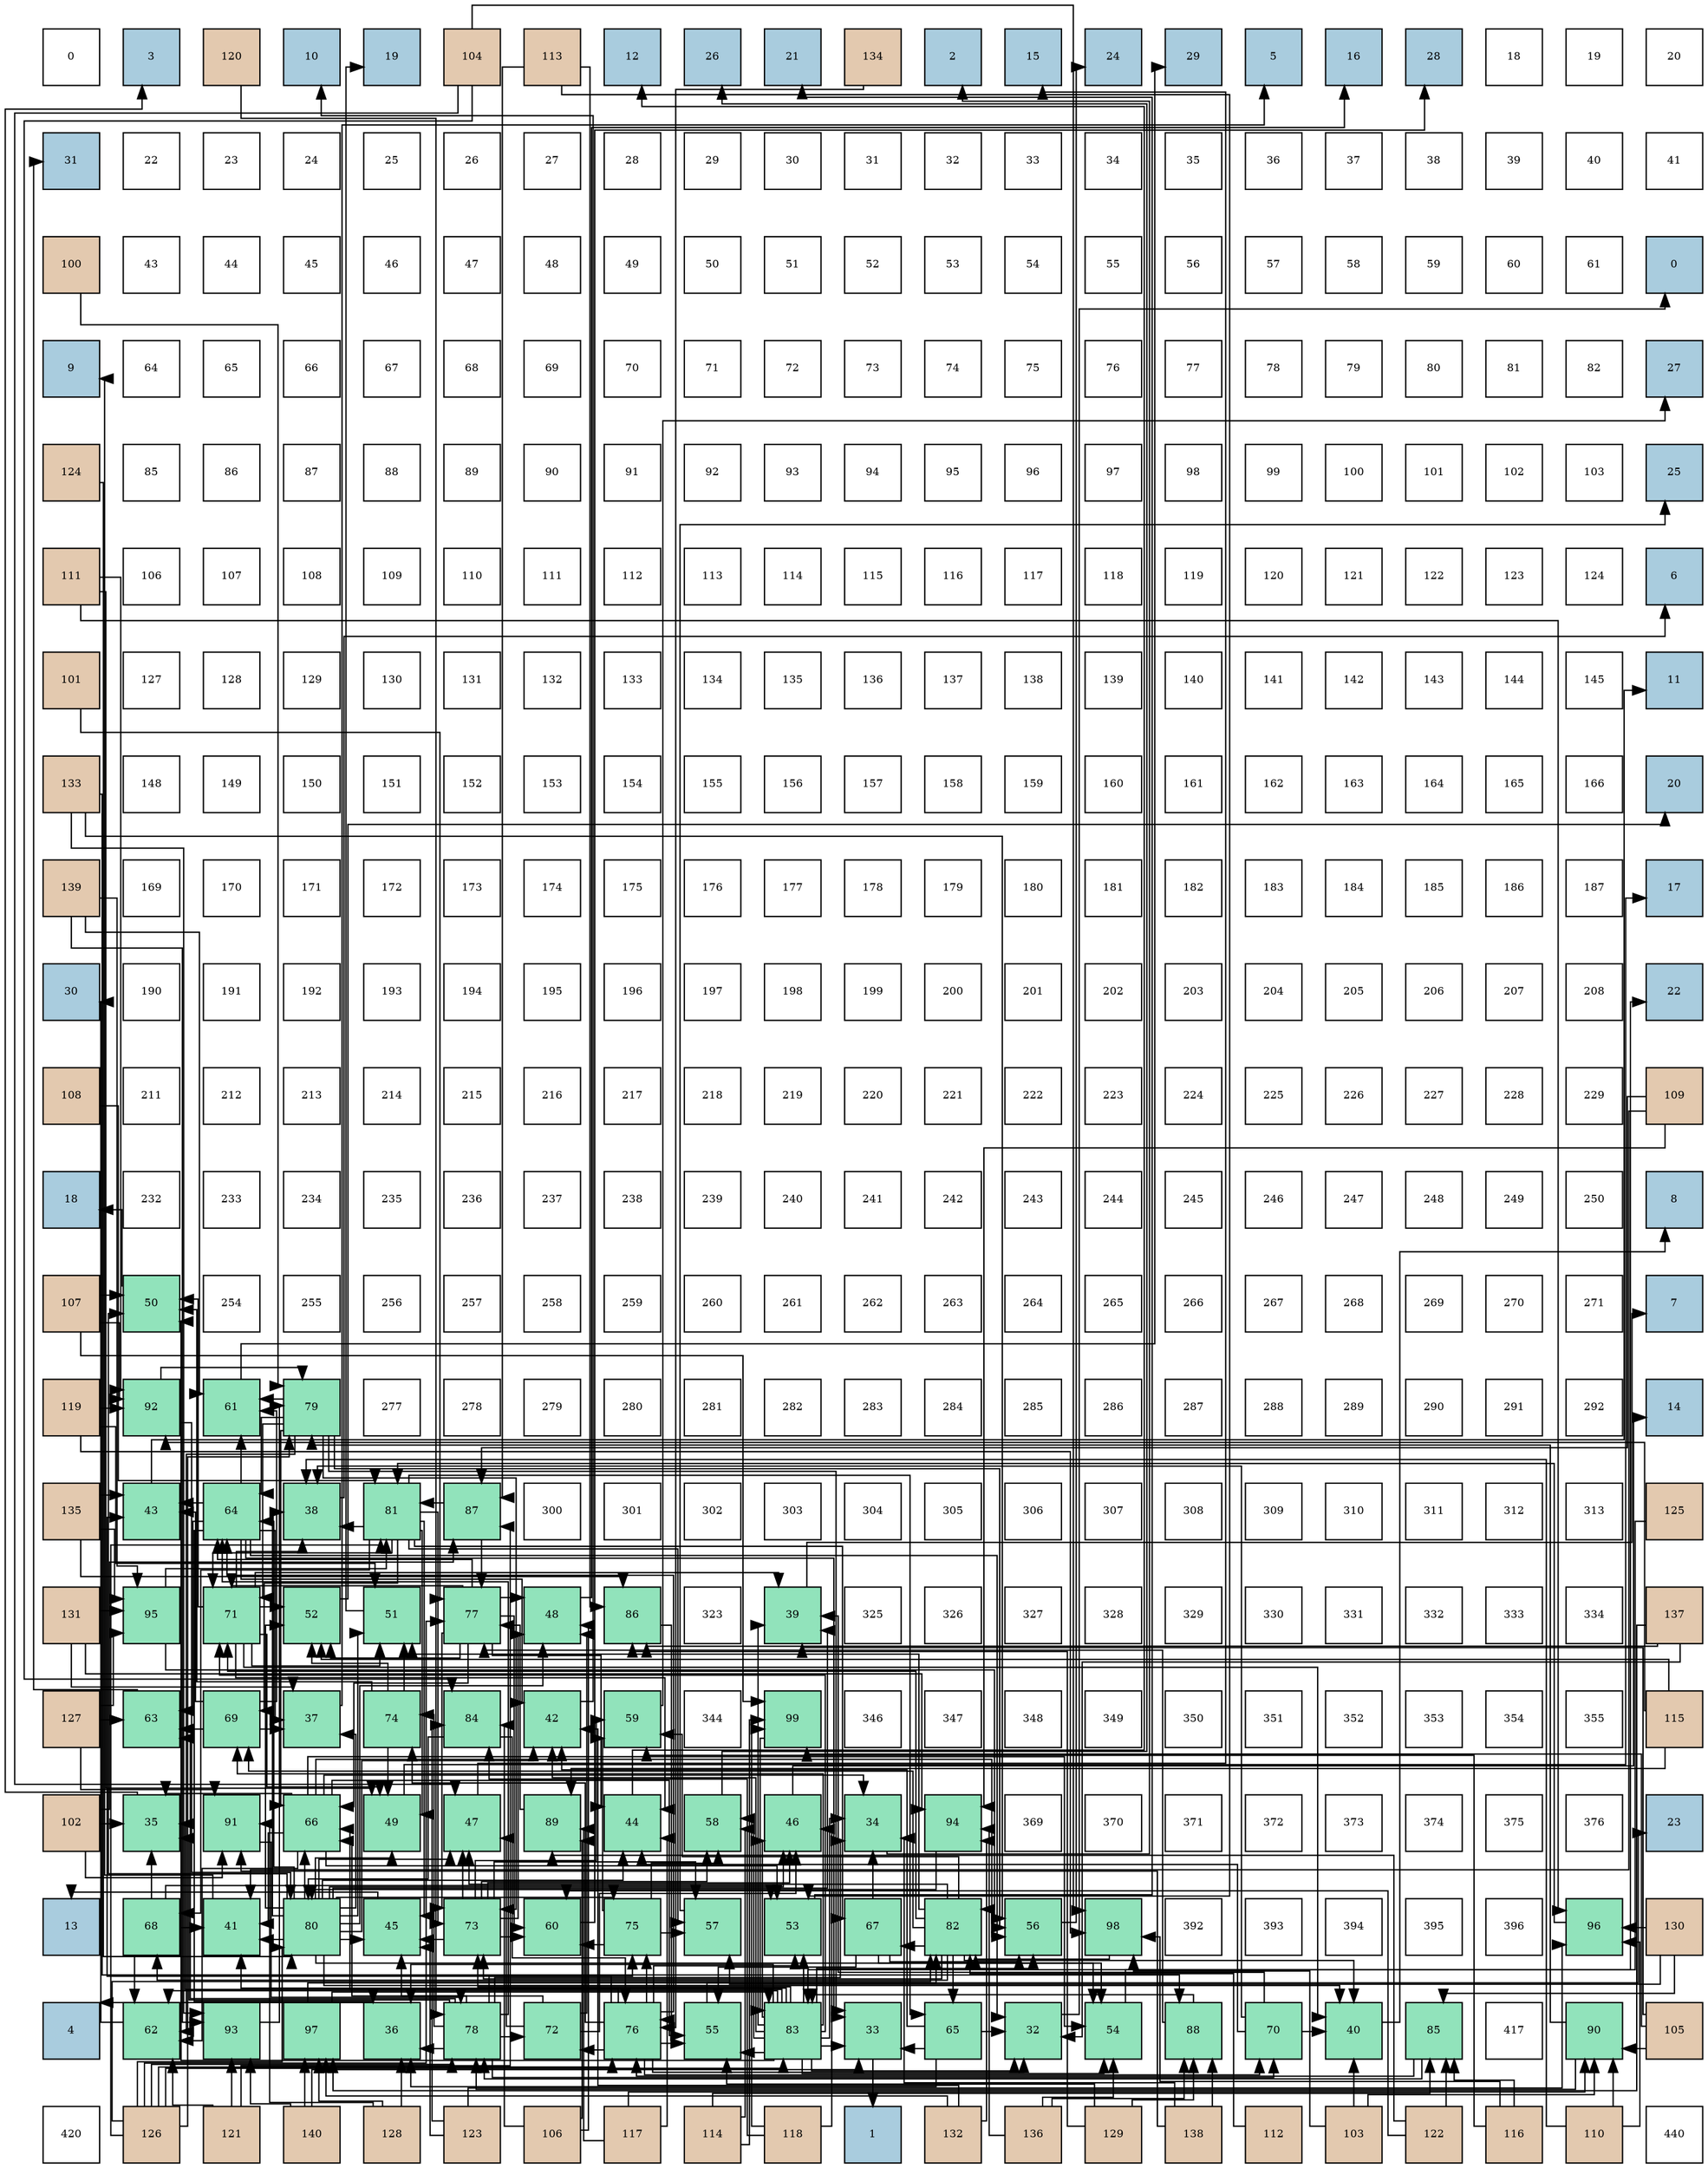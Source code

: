 digraph layout{
 rankdir=TB;
 splines=ortho;
 node [style=filled shape=square fixedsize=true width=0.6];
0[label="0", fontsize=8, fillcolor="#ffffff"];
1[label="3", fontsize=8, fillcolor="#a9ccde"];
2[label="120", fontsize=8, fillcolor="#e3c9af"];
3[label="10", fontsize=8, fillcolor="#a9ccde"];
4[label="19", fontsize=8, fillcolor="#a9ccde"];
5[label="104", fontsize=8, fillcolor="#e3c9af"];
6[label="113", fontsize=8, fillcolor="#e3c9af"];
7[label="12", fontsize=8, fillcolor="#a9ccde"];
8[label="26", fontsize=8, fillcolor="#a9ccde"];
9[label="21", fontsize=8, fillcolor="#a9ccde"];
10[label="134", fontsize=8, fillcolor="#e3c9af"];
11[label="2", fontsize=8, fillcolor="#a9ccde"];
12[label="15", fontsize=8, fillcolor="#a9ccde"];
13[label="24", fontsize=8, fillcolor="#a9ccde"];
14[label="29", fontsize=8, fillcolor="#a9ccde"];
15[label="5", fontsize=8, fillcolor="#a9ccde"];
16[label="16", fontsize=8, fillcolor="#a9ccde"];
17[label="28", fontsize=8, fillcolor="#a9ccde"];
18[label="18", fontsize=8, fillcolor="#ffffff"];
19[label="19", fontsize=8, fillcolor="#ffffff"];
20[label="20", fontsize=8, fillcolor="#ffffff"];
21[label="31", fontsize=8, fillcolor="#a9ccde"];
22[label="22", fontsize=8, fillcolor="#ffffff"];
23[label="23", fontsize=8, fillcolor="#ffffff"];
24[label="24", fontsize=8, fillcolor="#ffffff"];
25[label="25", fontsize=8, fillcolor="#ffffff"];
26[label="26", fontsize=8, fillcolor="#ffffff"];
27[label="27", fontsize=8, fillcolor="#ffffff"];
28[label="28", fontsize=8, fillcolor="#ffffff"];
29[label="29", fontsize=8, fillcolor="#ffffff"];
30[label="30", fontsize=8, fillcolor="#ffffff"];
31[label="31", fontsize=8, fillcolor="#ffffff"];
32[label="32", fontsize=8, fillcolor="#ffffff"];
33[label="33", fontsize=8, fillcolor="#ffffff"];
34[label="34", fontsize=8, fillcolor="#ffffff"];
35[label="35", fontsize=8, fillcolor="#ffffff"];
36[label="36", fontsize=8, fillcolor="#ffffff"];
37[label="37", fontsize=8, fillcolor="#ffffff"];
38[label="38", fontsize=8, fillcolor="#ffffff"];
39[label="39", fontsize=8, fillcolor="#ffffff"];
40[label="40", fontsize=8, fillcolor="#ffffff"];
41[label="41", fontsize=8, fillcolor="#ffffff"];
42[label="100", fontsize=8, fillcolor="#e3c9af"];
43[label="43", fontsize=8, fillcolor="#ffffff"];
44[label="44", fontsize=8, fillcolor="#ffffff"];
45[label="45", fontsize=8, fillcolor="#ffffff"];
46[label="46", fontsize=8, fillcolor="#ffffff"];
47[label="47", fontsize=8, fillcolor="#ffffff"];
48[label="48", fontsize=8, fillcolor="#ffffff"];
49[label="49", fontsize=8, fillcolor="#ffffff"];
50[label="50", fontsize=8, fillcolor="#ffffff"];
51[label="51", fontsize=8, fillcolor="#ffffff"];
52[label="52", fontsize=8, fillcolor="#ffffff"];
53[label="53", fontsize=8, fillcolor="#ffffff"];
54[label="54", fontsize=8, fillcolor="#ffffff"];
55[label="55", fontsize=8, fillcolor="#ffffff"];
56[label="56", fontsize=8, fillcolor="#ffffff"];
57[label="57", fontsize=8, fillcolor="#ffffff"];
58[label="58", fontsize=8, fillcolor="#ffffff"];
59[label="59", fontsize=8, fillcolor="#ffffff"];
60[label="60", fontsize=8, fillcolor="#ffffff"];
61[label="61", fontsize=8, fillcolor="#ffffff"];
62[label="0", fontsize=8, fillcolor="#a9ccde"];
63[label="9", fontsize=8, fillcolor="#a9ccde"];
64[label="64", fontsize=8, fillcolor="#ffffff"];
65[label="65", fontsize=8, fillcolor="#ffffff"];
66[label="66", fontsize=8, fillcolor="#ffffff"];
67[label="67", fontsize=8, fillcolor="#ffffff"];
68[label="68", fontsize=8, fillcolor="#ffffff"];
69[label="69", fontsize=8, fillcolor="#ffffff"];
70[label="70", fontsize=8, fillcolor="#ffffff"];
71[label="71", fontsize=8, fillcolor="#ffffff"];
72[label="72", fontsize=8, fillcolor="#ffffff"];
73[label="73", fontsize=8, fillcolor="#ffffff"];
74[label="74", fontsize=8, fillcolor="#ffffff"];
75[label="75", fontsize=8, fillcolor="#ffffff"];
76[label="76", fontsize=8, fillcolor="#ffffff"];
77[label="77", fontsize=8, fillcolor="#ffffff"];
78[label="78", fontsize=8, fillcolor="#ffffff"];
79[label="79", fontsize=8, fillcolor="#ffffff"];
80[label="80", fontsize=8, fillcolor="#ffffff"];
81[label="81", fontsize=8, fillcolor="#ffffff"];
82[label="82", fontsize=8, fillcolor="#ffffff"];
83[label="27", fontsize=8, fillcolor="#a9ccde"];
84[label="124", fontsize=8, fillcolor="#e3c9af"];
85[label="85", fontsize=8, fillcolor="#ffffff"];
86[label="86", fontsize=8, fillcolor="#ffffff"];
87[label="87", fontsize=8, fillcolor="#ffffff"];
88[label="88", fontsize=8, fillcolor="#ffffff"];
89[label="89", fontsize=8, fillcolor="#ffffff"];
90[label="90", fontsize=8, fillcolor="#ffffff"];
91[label="91", fontsize=8, fillcolor="#ffffff"];
92[label="92", fontsize=8, fillcolor="#ffffff"];
93[label="93", fontsize=8, fillcolor="#ffffff"];
94[label="94", fontsize=8, fillcolor="#ffffff"];
95[label="95", fontsize=8, fillcolor="#ffffff"];
96[label="96", fontsize=8, fillcolor="#ffffff"];
97[label="97", fontsize=8, fillcolor="#ffffff"];
98[label="98", fontsize=8, fillcolor="#ffffff"];
99[label="99", fontsize=8, fillcolor="#ffffff"];
100[label="100", fontsize=8, fillcolor="#ffffff"];
101[label="101", fontsize=8, fillcolor="#ffffff"];
102[label="102", fontsize=8, fillcolor="#ffffff"];
103[label="103", fontsize=8, fillcolor="#ffffff"];
104[label="25", fontsize=8, fillcolor="#a9ccde"];
105[label="111", fontsize=8, fillcolor="#e3c9af"];
106[label="106", fontsize=8, fillcolor="#ffffff"];
107[label="107", fontsize=8, fillcolor="#ffffff"];
108[label="108", fontsize=8, fillcolor="#ffffff"];
109[label="109", fontsize=8, fillcolor="#ffffff"];
110[label="110", fontsize=8, fillcolor="#ffffff"];
111[label="111", fontsize=8, fillcolor="#ffffff"];
112[label="112", fontsize=8, fillcolor="#ffffff"];
113[label="113", fontsize=8, fillcolor="#ffffff"];
114[label="114", fontsize=8, fillcolor="#ffffff"];
115[label="115", fontsize=8, fillcolor="#ffffff"];
116[label="116", fontsize=8, fillcolor="#ffffff"];
117[label="117", fontsize=8, fillcolor="#ffffff"];
118[label="118", fontsize=8, fillcolor="#ffffff"];
119[label="119", fontsize=8, fillcolor="#ffffff"];
120[label="120", fontsize=8, fillcolor="#ffffff"];
121[label="121", fontsize=8, fillcolor="#ffffff"];
122[label="122", fontsize=8, fillcolor="#ffffff"];
123[label="123", fontsize=8, fillcolor="#ffffff"];
124[label="124", fontsize=8, fillcolor="#ffffff"];
125[label="6", fontsize=8, fillcolor="#a9ccde"];
126[label="101", fontsize=8, fillcolor="#e3c9af"];
127[label="127", fontsize=8, fillcolor="#ffffff"];
128[label="128", fontsize=8, fillcolor="#ffffff"];
129[label="129", fontsize=8, fillcolor="#ffffff"];
130[label="130", fontsize=8, fillcolor="#ffffff"];
131[label="131", fontsize=8, fillcolor="#ffffff"];
132[label="132", fontsize=8, fillcolor="#ffffff"];
133[label="133", fontsize=8, fillcolor="#ffffff"];
134[label="134", fontsize=8, fillcolor="#ffffff"];
135[label="135", fontsize=8, fillcolor="#ffffff"];
136[label="136", fontsize=8, fillcolor="#ffffff"];
137[label="137", fontsize=8, fillcolor="#ffffff"];
138[label="138", fontsize=8, fillcolor="#ffffff"];
139[label="139", fontsize=8, fillcolor="#ffffff"];
140[label="140", fontsize=8, fillcolor="#ffffff"];
141[label="141", fontsize=8, fillcolor="#ffffff"];
142[label="142", fontsize=8, fillcolor="#ffffff"];
143[label="143", fontsize=8, fillcolor="#ffffff"];
144[label="144", fontsize=8, fillcolor="#ffffff"];
145[label="145", fontsize=8, fillcolor="#ffffff"];
146[label="11", fontsize=8, fillcolor="#a9ccde"];
147[label="133", fontsize=8, fillcolor="#e3c9af"];
148[label="148", fontsize=8, fillcolor="#ffffff"];
149[label="149", fontsize=8, fillcolor="#ffffff"];
150[label="150", fontsize=8, fillcolor="#ffffff"];
151[label="151", fontsize=8, fillcolor="#ffffff"];
152[label="152", fontsize=8, fillcolor="#ffffff"];
153[label="153", fontsize=8, fillcolor="#ffffff"];
154[label="154", fontsize=8, fillcolor="#ffffff"];
155[label="155", fontsize=8, fillcolor="#ffffff"];
156[label="156", fontsize=8, fillcolor="#ffffff"];
157[label="157", fontsize=8, fillcolor="#ffffff"];
158[label="158", fontsize=8, fillcolor="#ffffff"];
159[label="159", fontsize=8, fillcolor="#ffffff"];
160[label="160", fontsize=8, fillcolor="#ffffff"];
161[label="161", fontsize=8, fillcolor="#ffffff"];
162[label="162", fontsize=8, fillcolor="#ffffff"];
163[label="163", fontsize=8, fillcolor="#ffffff"];
164[label="164", fontsize=8, fillcolor="#ffffff"];
165[label="165", fontsize=8, fillcolor="#ffffff"];
166[label="166", fontsize=8, fillcolor="#ffffff"];
167[label="20", fontsize=8, fillcolor="#a9ccde"];
168[label="139", fontsize=8, fillcolor="#e3c9af"];
169[label="169", fontsize=8, fillcolor="#ffffff"];
170[label="170", fontsize=8, fillcolor="#ffffff"];
171[label="171", fontsize=8, fillcolor="#ffffff"];
172[label="172", fontsize=8, fillcolor="#ffffff"];
173[label="173", fontsize=8, fillcolor="#ffffff"];
174[label="174", fontsize=8, fillcolor="#ffffff"];
175[label="175", fontsize=8, fillcolor="#ffffff"];
176[label="176", fontsize=8, fillcolor="#ffffff"];
177[label="177", fontsize=8, fillcolor="#ffffff"];
178[label="178", fontsize=8, fillcolor="#ffffff"];
179[label="179", fontsize=8, fillcolor="#ffffff"];
180[label="180", fontsize=8, fillcolor="#ffffff"];
181[label="181", fontsize=8, fillcolor="#ffffff"];
182[label="182", fontsize=8, fillcolor="#ffffff"];
183[label="183", fontsize=8, fillcolor="#ffffff"];
184[label="184", fontsize=8, fillcolor="#ffffff"];
185[label="185", fontsize=8, fillcolor="#ffffff"];
186[label="186", fontsize=8, fillcolor="#ffffff"];
187[label="187", fontsize=8, fillcolor="#ffffff"];
188[label="17", fontsize=8, fillcolor="#a9ccde"];
189[label="30", fontsize=8, fillcolor="#a9ccde"];
190[label="190", fontsize=8, fillcolor="#ffffff"];
191[label="191", fontsize=8, fillcolor="#ffffff"];
192[label="192", fontsize=8, fillcolor="#ffffff"];
193[label="193", fontsize=8, fillcolor="#ffffff"];
194[label="194", fontsize=8, fillcolor="#ffffff"];
195[label="195", fontsize=8, fillcolor="#ffffff"];
196[label="196", fontsize=8, fillcolor="#ffffff"];
197[label="197", fontsize=8, fillcolor="#ffffff"];
198[label="198", fontsize=8, fillcolor="#ffffff"];
199[label="199", fontsize=8, fillcolor="#ffffff"];
200[label="200", fontsize=8, fillcolor="#ffffff"];
201[label="201", fontsize=8, fillcolor="#ffffff"];
202[label="202", fontsize=8, fillcolor="#ffffff"];
203[label="203", fontsize=8, fillcolor="#ffffff"];
204[label="204", fontsize=8, fillcolor="#ffffff"];
205[label="205", fontsize=8, fillcolor="#ffffff"];
206[label="206", fontsize=8, fillcolor="#ffffff"];
207[label="207", fontsize=8, fillcolor="#ffffff"];
208[label="208", fontsize=8, fillcolor="#ffffff"];
209[label="22", fontsize=8, fillcolor="#a9ccde"];
210[label="108", fontsize=8, fillcolor="#e3c9af"];
211[label="211", fontsize=8, fillcolor="#ffffff"];
212[label="212", fontsize=8, fillcolor="#ffffff"];
213[label="213", fontsize=8, fillcolor="#ffffff"];
214[label="214", fontsize=8, fillcolor="#ffffff"];
215[label="215", fontsize=8, fillcolor="#ffffff"];
216[label="216", fontsize=8, fillcolor="#ffffff"];
217[label="217", fontsize=8, fillcolor="#ffffff"];
218[label="218", fontsize=8, fillcolor="#ffffff"];
219[label="219", fontsize=8, fillcolor="#ffffff"];
220[label="220", fontsize=8, fillcolor="#ffffff"];
221[label="221", fontsize=8, fillcolor="#ffffff"];
222[label="222", fontsize=8, fillcolor="#ffffff"];
223[label="223", fontsize=8, fillcolor="#ffffff"];
224[label="224", fontsize=8, fillcolor="#ffffff"];
225[label="225", fontsize=8, fillcolor="#ffffff"];
226[label="226", fontsize=8, fillcolor="#ffffff"];
227[label="227", fontsize=8, fillcolor="#ffffff"];
228[label="228", fontsize=8, fillcolor="#ffffff"];
229[label="229", fontsize=8, fillcolor="#ffffff"];
230[label="109", fontsize=8, fillcolor="#e3c9af"];
231[label="18", fontsize=8, fillcolor="#a9ccde"];
232[label="232", fontsize=8, fillcolor="#ffffff"];
233[label="233", fontsize=8, fillcolor="#ffffff"];
234[label="234", fontsize=8, fillcolor="#ffffff"];
235[label="235", fontsize=8, fillcolor="#ffffff"];
236[label="236", fontsize=8, fillcolor="#ffffff"];
237[label="237", fontsize=8, fillcolor="#ffffff"];
238[label="238", fontsize=8, fillcolor="#ffffff"];
239[label="239", fontsize=8, fillcolor="#ffffff"];
240[label="240", fontsize=8, fillcolor="#ffffff"];
241[label="241", fontsize=8, fillcolor="#ffffff"];
242[label="242", fontsize=8, fillcolor="#ffffff"];
243[label="243", fontsize=8, fillcolor="#ffffff"];
244[label="244", fontsize=8, fillcolor="#ffffff"];
245[label="245", fontsize=8, fillcolor="#ffffff"];
246[label="246", fontsize=8, fillcolor="#ffffff"];
247[label="247", fontsize=8, fillcolor="#ffffff"];
248[label="248", fontsize=8, fillcolor="#ffffff"];
249[label="249", fontsize=8, fillcolor="#ffffff"];
250[label="250", fontsize=8, fillcolor="#ffffff"];
251[label="8", fontsize=8, fillcolor="#a9ccde"];
252[label="107", fontsize=8, fillcolor="#e3c9af"];
253[label="50", fontsize=8, fillcolor="#91e3bb"];
254[label="254", fontsize=8, fillcolor="#ffffff"];
255[label="255", fontsize=8, fillcolor="#ffffff"];
256[label="256", fontsize=8, fillcolor="#ffffff"];
257[label="257", fontsize=8, fillcolor="#ffffff"];
258[label="258", fontsize=8, fillcolor="#ffffff"];
259[label="259", fontsize=8, fillcolor="#ffffff"];
260[label="260", fontsize=8, fillcolor="#ffffff"];
261[label="261", fontsize=8, fillcolor="#ffffff"];
262[label="262", fontsize=8, fillcolor="#ffffff"];
263[label="263", fontsize=8, fillcolor="#ffffff"];
264[label="264", fontsize=8, fillcolor="#ffffff"];
265[label="265", fontsize=8, fillcolor="#ffffff"];
266[label="266", fontsize=8, fillcolor="#ffffff"];
267[label="267", fontsize=8, fillcolor="#ffffff"];
268[label="268", fontsize=8, fillcolor="#ffffff"];
269[label="269", fontsize=8, fillcolor="#ffffff"];
270[label="270", fontsize=8, fillcolor="#ffffff"];
271[label="271", fontsize=8, fillcolor="#ffffff"];
272[label="7", fontsize=8, fillcolor="#a9ccde"];
273[label="119", fontsize=8, fillcolor="#e3c9af"];
274[label="92", fontsize=8, fillcolor="#91e3bb"];
275[label="61", fontsize=8, fillcolor="#91e3bb"];
276[label="79", fontsize=8, fillcolor="#91e3bb"];
277[label="277", fontsize=8, fillcolor="#ffffff"];
278[label="278", fontsize=8, fillcolor="#ffffff"];
279[label="279", fontsize=8, fillcolor="#ffffff"];
280[label="280", fontsize=8, fillcolor="#ffffff"];
281[label="281", fontsize=8, fillcolor="#ffffff"];
282[label="282", fontsize=8, fillcolor="#ffffff"];
283[label="283", fontsize=8, fillcolor="#ffffff"];
284[label="284", fontsize=8, fillcolor="#ffffff"];
285[label="285", fontsize=8, fillcolor="#ffffff"];
286[label="286", fontsize=8, fillcolor="#ffffff"];
287[label="287", fontsize=8, fillcolor="#ffffff"];
288[label="288", fontsize=8, fillcolor="#ffffff"];
289[label="289", fontsize=8, fillcolor="#ffffff"];
290[label="290", fontsize=8, fillcolor="#ffffff"];
291[label="291", fontsize=8, fillcolor="#ffffff"];
292[label="292", fontsize=8, fillcolor="#ffffff"];
293[label="14", fontsize=8, fillcolor="#a9ccde"];
294[label="135", fontsize=8, fillcolor="#e3c9af"];
295[label="43", fontsize=8, fillcolor="#91e3bb"];
296[label="64", fontsize=8, fillcolor="#91e3bb"];
297[label="38", fontsize=8, fillcolor="#91e3bb"];
298[label="81", fontsize=8, fillcolor="#91e3bb"];
299[label="87", fontsize=8, fillcolor="#91e3bb"];
300[label="300", fontsize=8, fillcolor="#ffffff"];
301[label="301", fontsize=8, fillcolor="#ffffff"];
302[label="302", fontsize=8, fillcolor="#ffffff"];
303[label="303", fontsize=8, fillcolor="#ffffff"];
304[label="304", fontsize=8, fillcolor="#ffffff"];
305[label="305", fontsize=8, fillcolor="#ffffff"];
306[label="306", fontsize=8, fillcolor="#ffffff"];
307[label="307", fontsize=8, fillcolor="#ffffff"];
308[label="308", fontsize=8, fillcolor="#ffffff"];
309[label="309", fontsize=8, fillcolor="#ffffff"];
310[label="310", fontsize=8, fillcolor="#ffffff"];
311[label="311", fontsize=8, fillcolor="#ffffff"];
312[label="312", fontsize=8, fillcolor="#ffffff"];
313[label="313", fontsize=8, fillcolor="#ffffff"];
314[label="125", fontsize=8, fillcolor="#e3c9af"];
315[label="131", fontsize=8, fillcolor="#e3c9af"];
316[label="95", fontsize=8, fillcolor="#91e3bb"];
317[label="71", fontsize=8, fillcolor="#91e3bb"];
318[label="52", fontsize=8, fillcolor="#91e3bb"];
319[label="51", fontsize=8, fillcolor="#91e3bb"];
320[label="77", fontsize=8, fillcolor="#91e3bb"];
321[label="48", fontsize=8, fillcolor="#91e3bb"];
322[label="86", fontsize=8, fillcolor="#91e3bb"];
323[label="323", fontsize=8, fillcolor="#ffffff"];
324[label="39", fontsize=8, fillcolor="#91e3bb"];
325[label="325", fontsize=8, fillcolor="#ffffff"];
326[label="326", fontsize=8, fillcolor="#ffffff"];
327[label="327", fontsize=8, fillcolor="#ffffff"];
328[label="328", fontsize=8, fillcolor="#ffffff"];
329[label="329", fontsize=8, fillcolor="#ffffff"];
330[label="330", fontsize=8, fillcolor="#ffffff"];
331[label="331", fontsize=8, fillcolor="#ffffff"];
332[label="332", fontsize=8, fillcolor="#ffffff"];
333[label="333", fontsize=8, fillcolor="#ffffff"];
334[label="334", fontsize=8, fillcolor="#ffffff"];
335[label="137", fontsize=8, fillcolor="#e3c9af"];
336[label="127", fontsize=8, fillcolor="#e3c9af"];
337[label="63", fontsize=8, fillcolor="#91e3bb"];
338[label="69", fontsize=8, fillcolor="#91e3bb"];
339[label="37", fontsize=8, fillcolor="#91e3bb"];
340[label="74", fontsize=8, fillcolor="#91e3bb"];
341[label="84", fontsize=8, fillcolor="#91e3bb"];
342[label="42", fontsize=8, fillcolor="#91e3bb"];
343[label="59", fontsize=8, fillcolor="#91e3bb"];
344[label="344", fontsize=8, fillcolor="#ffffff"];
345[label="99", fontsize=8, fillcolor="#91e3bb"];
346[label="346", fontsize=8, fillcolor="#ffffff"];
347[label="347", fontsize=8, fillcolor="#ffffff"];
348[label="348", fontsize=8, fillcolor="#ffffff"];
349[label="349", fontsize=8, fillcolor="#ffffff"];
350[label="350", fontsize=8, fillcolor="#ffffff"];
351[label="351", fontsize=8, fillcolor="#ffffff"];
352[label="352", fontsize=8, fillcolor="#ffffff"];
353[label="353", fontsize=8, fillcolor="#ffffff"];
354[label="354", fontsize=8, fillcolor="#ffffff"];
355[label="355", fontsize=8, fillcolor="#ffffff"];
356[label="115", fontsize=8, fillcolor="#e3c9af"];
357[label="102", fontsize=8, fillcolor="#e3c9af"];
358[label="35", fontsize=8, fillcolor="#91e3bb"];
359[label="91", fontsize=8, fillcolor="#91e3bb"];
360[label="66", fontsize=8, fillcolor="#91e3bb"];
361[label="49", fontsize=8, fillcolor="#91e3bb"];
362[label="47", fontsize=8, fillcolor="#91e3bb"];
363[label="89", fontsize=8, fillcolor="#91e3bb"];
364[label="44", fontsize=8, fillcolor="#91e3bb"];
365[label="58", fontsize=8, fillcolor="#91e3bb"];
366[label="46", fontsize=8, fillcolor="#91e3bb"];
367[label="34", fontsize=8, fillcolor="#91e3bb"];
368[label="94", fontsize=8, fillcolor="#91e3bb"];
369[label="369", fontsize=8, fillcolor="#ffffff"];
370[label="370", fontsize=8, fillcolor="#ffffff"];
371[label="371", fontsize=8, fillcolor="#ffffff"];
372[label="372", fontsize=8, fillcolor="#ffffff"];
373[label="373", fontsize=8, fillcolor="#ffffff"];
374[label="374", fontsize=8, fillcolor="#ffffff"];
375[label="375", fontsize=8, fillcolor="#ffffff"];
376[label="376", fontsize=8, fillcolor="#ffffff"];
377[label="23", fontsize=8, fillcolor="#a9ccde"];
378[label="13", fontsize=8, fillcolor="#a9ccde"];
379[label="68", fontsize=8, fillcolor="#91e3bb"];
380[label="41", fontsize=8, fillcolor="#91e3bb"];
381[label="80", fontsize=8, fillcolor="#91e3bb"];
382[label="45", fontsize=8, fillcolor="#91e3bb"];
383[label="73", fontsize=8, fillcolor="#91e3bb"];
384[label="60", fontsize=8, fillcolor="#91e3bb"];
385[label="75", fontsize=8, fillcolor="#91e3bb"];
386[label="57", fontsize=8, fillcolor="#91e3bb"];
387[label="53", fontsize=8, fillcolor="#91e3bb"];
388[label="67", fontsize=8, fillcolor="#91e3bb"];
389[label="82", fontsize=8, fillcolor="#91e3bb"];
390[label="56", fontsize=8, fillcolor="#91e3bb"];
391[label="98", fontsize=8, fillcolor="#91e3bb"];
392[label="392", fontsize=8, fillcolor="#ffffff"];
393[label="393", fontsize=8, fillcolor="#ffffff"];
394[label="394", fontsize=8, fillcolor="#ffffff"];
395[label="395", fontsize=8, fillcolor="#ffffff"];
396[label="396", fontsize=8, fillcolor="#ffffff"];
397[label="96", fontsize=8, fillcolor="#91e3bb"];
398[label="130", fontsize=8, fillcolor="#e3c9af"];
399[label="4", fontsize=8, fillcolor="#a9ccde"];
400[label="62", fontsize=8, fillcolor="#91e3bb"];
401[label="93", fontsize=8, fillcolor="#91e3bb"];
402[label="97", fontsize=8, fillcolor="#91e3bb"];
403[label="36", fontsize=8, fillcolor="#91e3bb"];
404[label="78", fontsize=8, fillcolor="#91e3bb"];
405[label="72", fontsize=8, fillcolor="#91e3bb"];
406[label="76", fontsize=8, fillcolor="#91e3bb"];
407[label="55", fontsize=8, fillcolor="#91e3bb"];
408[label="83", fontsize=8, fillcolor="#91e3bb"];
409[label="33", fontsize=8, fillcolor="#91e3bb"];
410[label="65", fontsize=8, fillcolor="#91e3bb"];
411[label="32", fontsize=8, fillcolor="#91e3bb"];
412[label="54", fontsize=8, fillcolor="#91e3bb"];
413[label="88", fontsize=8, fillcolor="#91e3bb"];
414[label="70", fontsize=8, fillcolor="#91e3bb"];
415[label="40", fontsize=8, fillcolor="#91e3bb"];
416[label="85", fontsize=8, fillcolor="#91e3bb"];
417[label="417", fontsize=8, fillcolor="#ffffff"];
418[label="90", fontsize=8, fillcolor="#91e3bb"];
419[label="105", fontsize=8, fillcolor="#e3c9af"];
420[label="420", fontsize=8, fillcolor="#ffffff"];
421[label="126", fontsize=8, fillcolor="#e3c9af"];
422[label="121", fontsize=8, fillcolor="#e3c9af"];
423[label="140", fontsize=8, fillcolor="#e3c9af"];
424[label="128", fontsize=8, fillcolor="#e3c9af"];
425[label="123", fontsize=8, fillcolor="#e3c9af"];
426[label="106", fontsize=8, fillcolor="#e3c9af"];
427[label="117", fontsize=8, fillcolor="#e3c9af"];
428[label="114", fontsize=8, fillcolor="#e3c9af"];
429[label="118", fontsize=8, fillcolor="#e3c9af"];
430[label="1", fontsize=8, fillcolor="#a9ccde"];
431[label="132", fontsize=8, fillcolor="#e3c9af"];
432[label="136", fontsize=8, fillcolor="#e3c9af"];
433[label="129", fontsize=8, fillcolor="#e3c9af"];
434[label="138", fontsize=8, fillcolor="#e3c9af"];
435[label="112", fontsize=8, fillcolor="#e3c9af"];
436[label="103", fontsize=8, fillcolor="#e3c9af"];
437[label="122", fontsize=8, fillcolor="#e3c9af"];
438[label="116", fontsize=8, fillcolor="#e3c9af"];
439[label="110", fontsize=8, fillcolor="#e3c9af"];
440[label="440", fontsize=8, fillcolor="#ffffff"];
edge [constraint=false, style=vis];411 -> 62;
409 -> 430;
367 -> 11;
358 -> 1;
403 -> 399;
339 -> 15;
297 -> 125;
324 -> 272;
415 -> 251;
380 -> 63;
342 -> 3;
295 -> 146;
364 -> 7;
382 -> 378;
366 -> 293;
362 -> 12;
321 -> 16;
361 -> 188;
253 -> 231;
319 -> 4;
318 -> 167;
387 -> 9;
412 -> 209;
407 -> 377;
390 -> 13;
386 -> 104;
365 -> 8;
343 -> 83;
384 -> 17;
275 -> 14;
400 -> 189;
337 -> 21;
296 -> 411;
296 -> 409;
296 -> 403;
296 -> 339;
296 -> 342;
296 -> 295;
296 -> 275;
296 -> 337;
410 -> 411;
410 -> 409;
410 -> 403;
410 -> 342;
360 -> 367;
360 -> 358;
360 -> 380;
360 -> 387;
360 -> 412;
360 -> 407;
360 -> 390;
360 -> 400;
388 -> 367;
388 -> 412;
388 -> 407;
388 -> 390;
379 -> 358;
379 -> 380;
379 -> 387;
379 -> 400;
338 -> 339;
338 -> 295;
338 -> 275;
338 -> 337;
414 -> 297;
414 -> 324;
414 -> 415;
414 -> 364;
317 -> 297;
317 -> 324;
317 -> 415;
317 -> 364;
317 -> 361;
317 -> 253;
317 -> 319;
317 -> 318;
405 -> 382;
405 -> 366;
405 -> 362;
405 -> 321;
383 -> 382;
383 -> 366;
383 -> 362;
383 -> 321;
383 -> 386;
383 -> 365;
383 -> 343;
383 -> 384;
340 -> 361;
340 -> 253;
340 -> 319;
340 -> 318;
385 -> 386;
385 -> 365;
385 -> 343;
385 -> 384;
406 -> 411;
406 -> 295;
406 -> 387;
406 -> 407;
406 -> 296;
406 -> 360;
406 -> 414;
406 -> 405;
406 -> 340;
406 -> 385;
320 -> 364;
320 -> 321;
320 -> 318;
320 -> 384;
320 -> 296;
320 -> 360;
320 -> 317;
320 -> 383;
404 -> 367;
404 -> 358;
404 -> 403;
404 -> 337;
404 -> 296;
404 -> 360;
404 -> 414;
404 -> 405;
404 -> 340;
404 -> 385;
276 -> 409;
276 -> 390;
276 -> 275;
276 -> 400;
276 -> 296;
276 -> 360;
276 -> 317;
276 -> 383;
381 -> 339;
381 -> 297;
381 -> 324;
381 -> 415;
381 -> 380;
381 -> 342;
381 -> 364;
381 -> 382;
381 -> 366;
381 -> 362;
381 -> 321;
381 -> 361;
381 -> 253;
381 -> 319;
381 -> 318;
381 -> 412;
381 -> 296;
381 -> 360;
381 -> 385;
298 -> 297;
298 -> 382;
298 -> 361;
298 -> 386;
298 -> 410;
298 -> 388;
298 -> 379;
298 -> 338;
298 -> 317;
298 -> 383;
389 -> 415;
389 -> 362;
389 -> 319;
389 -> 343;
389 -> 410;
389 -> 388;
389 -> 379;
389 -> 338;
389 -> 317;
389 -> 383;
408 -> 411;
408 -> 409;
408 -> 367;
408 -> 358;
408 -> 403;
408 -> 324;
408 -> 380;
408 -> 342;
408 -> 366;
408 -> 253;
408 -> 387;
408 -> 412;
408 -> 407;
408 -> 390;
408 -> 365;
408 -> 400;
408 -> 338;
408 -> 317;
408 -> 383;
341 -> 406;
341 -> 381;
416 -> 406;
416 -> 404;
322 -> 406;
299 -> 320;
299 -> 298;
413 -> 320;
413 -> 408;
363 -> 320;
418 -> 404;
418 -> 276;
359 -> 404;
274 -> 276;
274 -> 381;
401 -> 276;
368 -> 381;
316 -> 298;
316 -> 389;
397 -> 298;
402 -> 389;
402 -> 408;
391 -> 389;
345 -> 408;
42 -> 276;
126 -> 320;
357 -> 358;
357 -> 299;
357 -> 359;
436 -> 415;
436 -> 418;
436 -> 391;
5 -> 362;
5 -> 341;
5 -> 391;
419 -> 324;
419 -> 418;
419 -> 345;
426 -> 321;
426 -> 341;
426 -> 363;
252 -> 253;
252 -> 274;
252 -> 345;
210 -> 298;
230 -> 380;
230 -> 299;
230 -> 368;
439 -> 297;
439 -> 418;
439 -> 397;
105 -> 361;
105 -> 274;
105 -> 397;
435 -> 389;
6 -> 387;
6 -> 322;
6 -> 299;
428 -> 365;
428 -> 416;
428 -> 345;
356 -> 318;
356 -> 363;
356 -> 274;
438 -> 343;
438 -> 416;
438 -> 391;
427 -> 364;
427 -> 363;
427 -> 418;
429 -> 366;
429 -> 341;
429 -> 345;
273 -> 319;
273 -> 274;
273 -> 391;
2 -> 404;
422 -> 400;
422 -> 299;
422 -> 401;
437 -> 384;
437 -> 416;
437 -> 363;
425 -> 382;
425 -> 341;
425 -> 397;
84 -> 381;
314 -> 408;
421 -> 406;
421 -> 320;
421 -> 404;
421 -> 276;
421 -> 381;
421 -> 298;
421 -> 389;
421 -> 408;
336 -> 337;
336 -> 359;
336 -> 316;
424 -> 403;
424 -> 359;
424 -> 402;
433 -> 407;
433 -> 322;
433 -> 413;
398 -> 386;
398 -> 416;
398 -> 397;
315 -> 339;
315 -> 368;
315 -> 316;
431 -> 342;
431 -> 368;
431 -> 402;
147 -> 390;
147 -> 413;
147 -> 401;
10 -> 406;
294 -> 295;
294 -> 322;
294 -> 316;
432 -> 412;
432 -> 413;
432 -> 368;
335 -> 411;
335 -> 322;
335 -> 402;
434 -> 367;
434 -> 413;
434 -> 359;
168 -> 275;
168 -> 401;
168 -> 316;
423 -> 409;
423 -> 401;
423 -> 402;
edge [constraint=true, style=invis];
0 -> 21 -> 42 -> 63 -> 84 -> 105 -> 126 -> 147 -> 168 -> 189 -> 210 -> 231 -> 252 -> 273 -> 294 -> 315 -> 336 -> 357 -> 378 -> 399 -> 420;
1 -> 22 -> 43 -> 64 -> 85 -> 106 -> 127 -> 148 -> 169 -> 190 -> 211 -> 232 -> 253 -> 274 -> 295 -> 316 -> 337 -> 358 -> 379 -> 400 -> 421;
2 -> 23 -> 44 -> 65 -> 86 -> 107 -> 128 -> 149 -> 170 -> 191 -> 212 -> 233 -> 254 -> 275 -> 296 -> 317 -> 338 -> 359 -> 380 -> 401 -> 422;
3 -> 24 -> 45 -> 66 -> 87 -> 108 -> 129 -> 150 -> 171 -> 192 -> 213 -> 234 -> 255 -> 276 -> 297 -> 318 -> 339 -> 360 -> 381 -> 402 -> 423;
4 -> 25 -> 46 -> 67 -> 88 -> 109 -> 130 -> 151 -> 172 -> 193 -> 214 -> 235 -> 256 -> 277 -> 298 -> 319 -> 340 -> 361 -> 382 -> 403 -> 424;
5 -> 26 -> 47 -> 68 -> 89 -> 110 -> 131 -> 152 -> 173 -> 194 -> 215 -> 236 -> 257 -> 278 -> 299 -> 320 -> 341 -> 362 -> 383 -> 404 -> 425;
6 -> 27 -> 48 -> 69 -> 90 -> 111 -> 132 -> 153 -> 174 -> 195 -> 216 -> 237 -> 258 -> 279 -> 300 -> 321 -> 342 -> 363 -> 384 -> 405 -> 426;
7 -> 28 -> 49 -> 70 -> 91 -> 112 -> 133 -> 154 -> 175 -> 196 -> 217 -> 238 -> 259 -> 280 -> 301 -> 322 -> 343 -> 364 -> 385 -> 406 -> 427;
8 -> 29 -> 50 -> 71 -> 92 -> 113 -> 134 -> 155 -> 176 -> 197 -> 218 -> 239 -> 260 -> 281 -> 302 -> 323 -> 344 -> 365 -> 386 -> 407 -> 428;
9 -> 30 -> 51 -> 72 -> 93 -> 114 -> 135 -> 156 -> 177 -> 198 -> 219 -> 240 -> 261 -> 282 -> 303 -> 324 -> 345 -> 366 -> 387 -> 408 -> 429;
10 -> 31 -> 52 -> 73 -> 94 -> 115 -> 136 -> 157 -> 178 -> 199 -> 220 -> 241 -> 262 -> 283 -> 304 -> 325 -> 346 -> 367 -> 388 -> 409 -> 430;
11 -> 32 -> 53 -> 74 -> 95 -> 116 -> 137 -> 158 -> 179 -> 200 -> 221 -> 242 -> 263 -> 284 -> 305 -> 326 -> 347 -> 368 -> 389 -> 410 -> 431;
12 -> 33 -> 54 -> 75 -> 96 -> 117 -> 138 -> 159 -> 180 -> 201 -> 222 -> 243 -> 264 -> 285 -> 306 -> 327 -> 348 -> 369 -> 390 -> 411 -> 432;
13 -> 34 -> 55 -> 76 -> 97 -> 118 -> 139 -> 160 -> 181 -> 202 -> 223 -> 244 -> 265 -> 286 -> 307 -> 328 -> 349 -> 370 -> 391 -> 412 -> 433;
14 -> 35 -> 56 -> 77 -> 98 -> 119 -> 140 -> 161 -> 182 -> 203 -> 224 -> 245 -> 266 -> 287 -> 308 -> 329 -> 350 -> 371 -> 392 -> 413 -> 434;
15 -> 36 -> 57 -> 78 -> 99 -> 120 -> 141 -> 162 -> 183 -> 204 -> 225 -> 246 -> 267 -> 288 -> 309 -> 330 -> 351 -> 372 -> 393 -> 414 -> 435;
16 -> 37 -> 58 -> 79 -> 100 -> 121 -> 142 -> 163 -> 184 -> 205 -> 226 -> 247 -> 268 -> 289 -> 310 -> 331 -> 352 -> 373 -> 394 -> 415 -> 436;
17 -> 38 -> 59 -> 80 -> 101 -> 122 -> 143 -> 164 -> 185 -> 206 -> 227 -> 248 -> 269 -> 290 -> 311 -> 332 -> 353 -> 374 -> 395 -> 416 -> 437;
18 -> 39 -> 60 -> 81 -> 102 -> 123 -> 144 -> 165 -> 186 -> 207 -> 228 -> 249 -> 270 -> 291 -> 312 -> 333 -> 354 -> 375 -> 396 -> 417 -> 438;
19 -> 40 -> 61 -> 82 -> 103 -> 124 -> 145 -> 166 -> 187 -> 208 -> 229 -> 250 -> 271 -> 292 -> 313 -> 334 -> 355 -> 376 -> 397 -> 418 -> 439;
20 -> 41 -> 62 -> 83 -> 104 -> 125 -> 146 -> 167 -> 188 -> 209 -> 230 -> 251 -> 272 -> 293 -> 314 -> 335 -> 356 -> 377 -> 398 -> 419 -> 440;
rank = same {0 -> 1 -> 2 -> 3 -> 4 -> 5 -> 6 -> 7 -> 8 -> 9 -> 10 -> 11 -> 12 -> 13 -> 14 -> 15 -> 16 -> 17 -> 18 -> 19 -> 20};
rank = same {21 -> 22 -> 23 -> 24 -> 25 -> 26 -> 27 -> 28 -> 29 -> 30 -> 31 -> 32 -> 33 -> 34 -> 35 -> 36 -> 37 -> 38 -> 39 -> 40 -> 41};
rank = same {42 -> 43 -> 44 -> 45 -> 46 -> 47 -> 48 -> 49 -> 50 -> 51 -> 52 -> 53 -> 54 -> 55 -> 56 -> 57 -> 58 -> 59 -> 60 -> 61 -> 62};
rank = same {63 -> 64 -> 65 -> 66 -> 67 -> 68 -> 69 -> 70 -> 71 -> 72 -> 73 -> 74 -> 75 -> 76 -> 77 -> 78 -> 79 -> 80 -> 81 -> 82 -> 83};
rank = same {84 -> 85 -> 86 -> 87 -> 88 -> 89 -> 90 -> 91 -> 92 -> 93 -> 94 -> 95 -> 96 -> 97 -> 98 -> 99 -> 100 -> 101 -> 102 -> 103 -> 104};
rank = same {105 -> 106 -> 107 -> 108 -> 109 -> 110 -> 111 -> 112 -> 113 -> 114 -> 115 -> 116 -> 117 -> 118 -> 119 -> 120 -> 121 -> 122 -> 123 -> 124 -> 125};
rank = same {126 -> 127 -> 128 -> 129 -> 130 -> 131 -> 132 -> 133 -> 134 -> 135 -> 136 -> 137 -> 138 -> 139 -> 140 -> 141 -> 142 -> 143 -> 144 -> 145 -> 146};
rank = same {147 -> 148 -> 149 -> 150 -> 151 -> 152 -> 153 -> 154 -> 155 -> 156 -> 157 -> 158 -> 159 -> 160 -> 161 -> 162 -> 163 -> 164 -> 165 -> 166 -> 167};
rank = same {168 -> 169 -> 170 -> 171 -> 172 -> 173 -> 174 -> 175 -> 176 -> 177 -> 178 -> 179 -> 180 -> 181 -> 182 -> 183 -> 184 -> 185 -> 186 -> 187 -> 188};
rank = same {189 -> 190 -> 191 -> 192 -> 193 -> 194 -> 195 -> 196 -> 197 -> 198 -> 199 -> 200 -> 201 -> 202 -> 203 -> 204 -> 205 -> 206 -> 207 -> 208 -> 209};
rank = same {210 -> 211 -> 212 -> 213 -> 214 -> 215 -> 216 -> 217 -> 218 -> 219 -> 220 -> 221 -> 222 -> 223 -> 224 -> 225 -> 226 -> 227 -> 228 -> 229 -> 230};
rank = same {231 -> 232 -> 233 -> 234 -> 235 -> 236 -> 237 -> 238 -> 239 -> 240 -> 241 -> 242 -> 243 -> 244 -> 245 -> 246 -> 247 -> 248 -> 249 -> 250 -> 251};
rank = same {252 -> 253 -> 254 -> 255 -> 256 -> 257 -> 258 -> 259 -> 260 -> 261 -> 262 -> 263 -> 264 -> 265 -> 266 -> 267 -> 268 -> 269 -> 270 -> 271 -> 272};
rank = same {273 -> 274 -> 275 -> 276 -> 277 -> 278 -> 279 -> 280 -> 281 -> 282 -> 283 -> 284 -> 285 -> 286 -> 287 -> 288 -> 289 -> 290 -> 291 -> 292 -> 293};
rank = same {294 -> 295 -> 296 -> 297 -> 298 -> 299 -> 300 -> 301 -> 302 -> 303 -> 304 -> 305 -> 306 -> 307 -> 308 -> 309 -> 310 -> 311 -> 312 -> 313 -> 314};
rank = same {315 -> 316 -> 317 -> 318 -> 319 -> 320 -> 321 -> 322 -> 323 -> 324 -> 325 -> 326 -> 327 -> 328 -> 329 -> 330 -> 331 -> 332 -> 333 -> 334 -> 335};
rank = same {336 -> 337 -> 338 -> 339 -> 340 -> 341 -> 342 -> 343 -> 344 -> 345 -> 346 -> 347 -> 348 -> 349 -> 350 -> 351 -> 352 -> 353 -> 354 -> 355 -> 356};
rank = same {357 -> 358 -> 359 -> 360 -> 361 -> 362 -> 363 -> 364 -> 365 -> 366 -> 367 -> 368 -> 369 -> 370 -> 371 -> 372 -> 373 -> 374 -> 375 -> 376 -> 377};
rank = same {378 -> 379 -> 380 -> 381 -> 382 -> 383 -> 384 -> 385 -> 386 -> 387 -> 388 -> 389 -> 390 -> 391 -> 392 -> 393 -> 394 -> 395 -> 396 -> 397 -> 398};
rank = same {399 -> 400 -> 401 -> 402 -> 403 -> 404 -> 405 -> 406 -> 407 -> 408 -> 409 -> 410 -> 411 -> 412 -> 413 -> 414 -> 415 -> 416 -> 417 -> 418 -> 419};
rank = same {420 -> 421 -> 422 -> 423 -> 424 -> 425 -> 426 -> 427 -> 428 -> 429 -> 430 -> 431 -> 432 -> 433 -> 434 -> 435 -> 436 -> 437 -> 438 -> 439 -> 440};
}